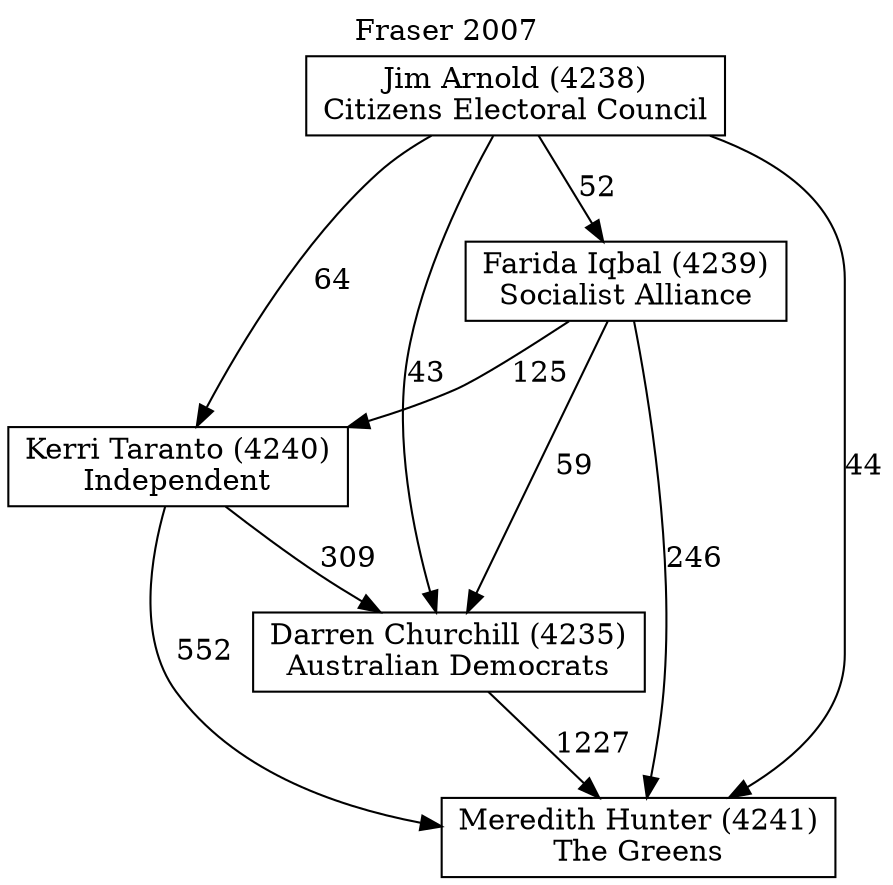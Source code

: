 // House preference flow
digraph "Meredith Hunter (4241)_Fraser_2007" {
	graph [label="Fraser 2007" labelloc=t mclimit=10]
	node [shape=box]
	"Darren Churchill (4235)" [label="Darren Churchill (4235)
Australian Democrats"]
	"Farida Iqbal (4239)" [label="Farida Iqbal (4239)
Socialist Alliance"]
	"Jim Arnold (4238)" [label="Jim Arnold (4238)
Citizens Electoral Council"]
	"Kerri Taranto (4240)" [label="Kerri Taranto (4240)
Independent"]
	"Meredith Hunter (4241)" [label="Meredith Hunter (4241)
The Greens"]
	"Darren Churchill (4235)" -> "Meredith Hunter (4241)" [label=1227]
	"Farida Iqbal (4239)" -> "Darren Churchill (4235)" [label=59]
	"Farida Iqbal (4239)" -> "Kerri Taranto (4240)" [label=125]
	"Farida Iqbal (4239)" -> "Meredith Hunter (4241)" [label=246]
	"Jim Arnold (4238)" -> "Darren Churchill (4235)" [label=43]
	"Jim Arnold (4238)" -> "Farida Iqbal (4239)" [label=52]
	"Jim Arnold (4238)" -> "Kerri Taranto (4240)" [label=64]
	"Jim Arnold (4238)" -> "Meredith Hunter (4241)" [label=44]
	"Kerri Taranto (4240)" -> "Darren Churchill (4235)" [label=309]
	"Kerri Taranto (4240)" -> "Meredith Hunter (4241)" [label=552]
}
